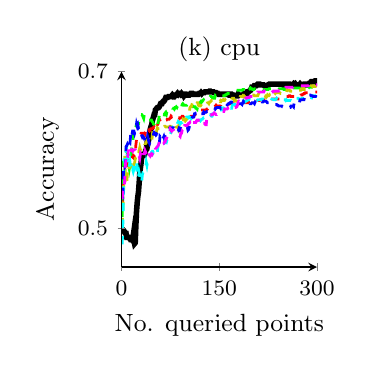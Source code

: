 % This file was created by matlab2tikz v0.0.7.
% Copyright (c) 2008--2010, Nico Schlömer <nico.schloemer@gmail.com>
% All rights reserved.
% 
% The latest updates can be retrieved from
%   http://www.mathworks.com/matlabcentral/fileexchange/22022-matlab2tikz
% where you can also make suggestions and rate matlab2tikz.
% 
\begin{tikzpicture}

% defining custom colors
\definecolor{mycolor1}{rgb}{0.8,0.8,0}
\definecolor{mycolor2}{rgb}{0,1,1}
\definecolor{mycolor3}{rgb}{1,0,1}


\begin{axis}[
footnotesize,
width= 1.6in,
height= 1.6in,
xmin=0, xmax=300,
ymin=0.45, ymax=0.7,
ytick={0.5,0.7},
xtick = {0,150,300},
xlabel = {No. queried points},
ylabel = {Accuracy},
title = {(k) cpu},
axis on top,
axis y line = left,
axis x line = bottom
%legend entries={$optimal$,$rand$,$IVM$,$maxent$,$QBC2$,$QBC100$,$SVM$},
 %egend style={nodes=right}
]

\addplot [
color=black,
solid,
line width=2.0pt
]
coordinates{ (1,0.5) (2,0.497) (3,0.497) (4,0.496) (5,0.494) (6,0.493) (7,0.493) (8,0.488) (9,0.488) (10,0.488) (11,0.488) (12,0.487) (13,0.487) (14,0.485) (15,0.485) (16,0.485) (17,0.484) (18,0.49) (19,0.484) (20,0.48) (21,0.481) (22,0.503) (23,0.521) (24,0.532) (25,0.54) (26,0.546) (27,0.557) (28,0.57) (29,0.577) (30,0.583) (31,0.591) (32,0.594) (33,0.594) (34,0.593) (35,0.593) (36,0.595) (37,0.599) (38,0.6) (39,0.607) (40,0.606) (41,0.61) (42,0.615) (43,0.619) (44,0.626) (45,0.629) (46,0.629) (47,0.636) (48,0.639) (49,0.642) (50,0.645) (51,0.645) (52,0.651) (53,0.652) (54,0.653) (55,0.654) (56,0.654) (57,0.654) (58,0.655) (59,0.657) (60,0.659) (61,0.659) (62,0.659) (63,0.661) (64,0.662) (65,0.662) (66,0.663) (67,0.665) (68,0.667) (69,0.667) (70,0.667) (71,0.667) (72,0.668) (73,0.668) (74,0.668) (75,0.668) (76,0.668) (77,0.669) (78,0.67) (79,0.669) (80,0.67) (81,0.67) (82,0.669) (83,0.67) (84,0.67) (85,0.671) (86,0.672) (87,0.671) (88,0.672) (89,0.672) (90,0.672) (91,0.671) (92,0.672) (93,0.671) (94,0.671) (95,0.671) (96,0.669) (97,0.67) (98,0.671) (99,0.671) (100,0.67) (101,0.67) (102,0.67) (103,0.67) (104,0.67) (105,0.671) (106,0.672) (107,0.672) (108,0.672) (109,0.672) (110,0.671) (111,0.671) (112,0.671) (113,0.671) (114,0.671) (115,0.671) (116,0.671) (117,0.671) (118,0.671) (119,0.672) (120,0.672) (121,0.672) (122,0.673) (123,0.672) (124,0.673) (125,0.673) (126,0.673) (127,0.673) (128,0.674) (129,0.674) (130,0.674) (131,0.674) (132,0.674) (133,0.674) (134,0.674) (135,0.675) (136,0.675) (137,0.674) (138,0.674) (139,0.674) (140,0.674) (141,0.674) (142,0.673) (143,0.673) (144,0.673) (145,0.673) (146,0.672) (147,0.672) (148,0.672) (149,0.671) (150,0.671) (151,0.671) (152,0.671) (153,0.671) (154,0.671) (155,0.671) (156,0.671) (157,0.671) (158,0.671) (159,0.671) (160,0.671) (161,0.671) (162,0.671) (163,0.671) (164,0.671) (165,0.67) (166,0.67) (167,0.671) (168,0.671) (169,0.671) (170,0.67) (171,0.67) (172,0.67) (173,0.669) (174,0.669) (175,0.669) (176,0.669) (177,0.669) (178,0.669) (179,0.671) (180,0.67) (181,0.67) (182,0.67) (183,0.67) (184,0.67) (185,0.67) (186,0.67) (187,0.67) (188,0.672) (189,0.672) (190,0.672) (191,0.672) (192,0.672) (193,0.674) (194,0.674) (195,0.674) (196,0.675) (197,0.676) (198,0.676) (199,0.677) (200,0.68) (201,0.68) (202,0.68) (203,0.68) (204,0.682) (205,0.682) (206,0.682) (207,0.682) (208,0.683) (209,0.684) (210,0.684) (211,0.684) (212,0.684) (213,0.683) (214,0.683) (215,0.683) (216,0.683) (217,0.683) (218,0.683) (219,0.682) (220,0.682) (221,0.682) (222,0.682) (223,0.682) (224,0.682) (225,0.683) (226,0.683) (227,0.684) (228,0.684) (229,0.684) (230,0.684) (231,0.684) (232,0.684) (233,0.684) (234,0.684) (235,0.684) (236,0.684) (237,0.684) (238,0.684) (239,0.684) (240,0.684) (241,0.684) (242,0.684) (243,0.684) (244,0.684) (245,0.684) (246,0.684) (247,0.684) (248,0.683) (249,0.684) (250,0.684) (251,0.684) (252,0.684) (253,0.684) (254,0.684) (255,0.684) (256,0.684) (257,0.684) (258,0.684) (259,0.683) (260,0.683) (261,0.683) (262,0.683) (263,0.683) (264,0.684) (265,0.683) (266,0.683) (267,0.684) (268,0.683) (269,0.683) (270,0.683) (271,0.683) (272,0.683) (273,0.683) (274,0.684) (275,0.683) (276,0.683) (277,0.683) (278,0.683) (279,0.683) (280,0.684) (281,0.684) (282,0.684) (283,0.683) (284,0.683) (285,0.683) (286,0.684) (287,0.684) (288,0.685) (289,0.685) (290,0.686) (291,0.687) (292,0.687) (293,0.687) (294,0.687) (295,0.687) (296,0.687) (297,0.688) (298,0.688) (299,0.687) (300,0.688)
};

\addplot [
color=red,
dashed,
line width=1.0pt
]
coordinates{ (1,0.529) (2,0.542) (3,0.56) (4,0.565) (5,0.558) (6,0.57) (7,0.576) (8,0.58) (9,0.586) (10,0.587) (11,0.591) (12,0.593) (13,0.595) (14,0.593) (15,0.595) (16,0.591) (17,0.591) (18,0.59) (19,0.592) (20,0.591) (21,0.595) (22,0.606) (23,0.613) (24,0.615) (25,0.615) (26,0.615) (27,0.616) (28,0.62) (29,0.62) (30,0.621) (31,0.621) (32,0.621) (33,0.62) (34,0.62) (35,0.621) (36,0.62) (37,0.624) (38,0.625) (39,0.626) (40,0.622) (41,0.624) (42,0.625) (43,0.624) (44,0.625) (45,0.627) (46,0.627) (47,0.627) (48,0.628) (49,0.628) (50,0.629) (51,0.626) (52,0.628) (53,0.63) (54,0.633) (55,0.632) (56,0.633) (57,0.638) (58,0.638) (59,0.638) (60,0.639) (61,0.639) (62,0.639) (63,0.641) (64,0.641) (65,0.641) (66,0.641) (67,0.638) (68,0.638) (69,0.638) (70,0.639) (71,0.639) (72,0.639) (73,0.639) (74,0.64) (75,0.641) (76,0.643) (77,0.642) (78,0.643) (79,0.642) (80,0.643) (81,0.642) (82,0.642) (83,0.642) (84,0.641) (85,0.641) (86,0.641) (87,0.641) (88,0.641) (89,0.64) (90,0.641) (91,0.641) (92,0.641) (93,0.643) (94,0.643) (95,0.642) (96,0.643) (97,0.644) (98,0.643) (99,0.644) (100,0.645) (101,0.644) (102,0.643) (103,0.644) (104,0.643) (105,0.642) (106,0.642) (107,0.643) (108,0.643) (109,0.643) (110,0.643) (111,0.643) (112,0.645) (113,0.645) (114,0.649) (115,0.649) (116,0.65) (117,0.65) (118,0.65) (119,0.651) (120,0.651) (121,0.651) (122,0.651) (123,0.651) (124,0.651) (125,0.651) (126,0.651) (127,0.651) (128,0.651) (129,0.65) (130,0.65) (131,0.652) (132,0.652) (133,0.653) (134,0.652) (135,0.652) (136,0.653) (137,0.653) (138,0.654) (139,0.654) (140,0.654) (141,0.655) (142,0.655) (143,0.655) (144,0.656) (145,0.657) (146,0.656) (147,0.656) (148,0.656) (149,0.656) (150,0.656) (151,0.656) (152,0.656) (153,0.658) (154,0.658) (155,0.658) (156,0.657) (157,0.657) (158,0.657) (159,0.657) (160,0.657) (161,0.658) (162,0.658) (163,0.658) (164,0.658) (165,0.659) (166,0.659) (167,0.659) (168,0.659) (169,0.659) (170,0.659) (171,0.659) (172,0.659) (173,0.658) (174,0.659) (175,0.66) (176,0.66) (177,0.66) (178,0.66) (179,0.66) (180,0.659) (181,0.659) (182,0.659) (183,0.659) (184,0.659) (185,0.66) (186,0.66) (187,0.66) (188,0.66) (189,0.66) (190,0.66) (191,0.661) (192,0.66) (193,0.66) (194,0.66) (195,0.661) (196,0.661) (197,0.661) (198,0.662) (199,0.662) (200,0.662) (201,0.662) (202,0.662) (203,0.662) (204,0.661) (205,0.661) (206,0.662) (207,0.662) (208,0.663) (209,0.663) (210,0.663) (211,0.663) (212,0.663) (213,0.664) (214,0.664) (215,0.664) (216,0.664) (217,0.664) (218,0.664) (219,0.664) (220,0.663) (221,0.664) (222,0.663) (223,0.663) (224,0.663) (225,0.663) (226,0.664) (227,0.665) (228,0.665) (229,0.665) (230,0.665) (231,0.665) (232,0.665) (233,0.665) (234,0.665) (235,0.665) (236,0.665) (237,0.665) (238,0.665) (239,0.665) (240,0.665) (241,0.665) (242,0.665) (243,0.665) (244,0.665) (245,0.666) (246,0.666) (247,0.667) (248,0.667) (249,0.667) (250,0.667) (251,0.667) (252,0.668) (253,0.668) (254,0.668) (255,0.668) (256,0.668) (257,0.669) (258,0.669) (259,0.669) (260,0.668) (261,0.668) (262,0.668) (263,0.668) (264,0.668) (265,0.668) (266,0.668) (267,0.668) (268,0.668) (269,0.669) (270,0.668) (271,0.669) (272,0.669) (273,0.67) (274,0.669) (275,0.67) (276,0.67) (277,0.67) (278,0.671) (279,0.671) (280,0.672) (281,0.672) (282,0.673) (283,0.673) (284,0.673) (285,0.673) (286,0.673) (287,0.673) (288,0.673) (289,0.673) (290,0.673) (291,0.673) (292,0.674) (293,0.674) (294,0.674) (295,0.674) (296,0.674) (297,0.674) (298,0.674) (299,0.674) (300,0.674)
};

\addplot [
color=green,
dashed,
line width=1.0pt
]
coordinates{ (1,0.514) (2,0.548) (3,0.584) (4,0.584) (5,0.593) (6,0.593) (7,0.599) (8,0.597) (9,0.597) (10,0.586) (11,0.582) (12,0.576) (13,0.581) (14,0.593) (15,0.596) (16,0.605) (17,0.605) (18,0.624) (19,0.624) (20,0.629) (21,0.627) (22,0.629) (23,0.633) (24,0.634) (25,0.633) (26,0.633) (27,0.638) (28,0.642) (29,0.645) (30,0.645) (31,0.645) (32,0.644) (33,0.642) (34,0.64) (35,0.645) (36,0.644) (37,0.642) (38,0.642) (39,0.641) (40,0.64) (41,0.639) (42,0.638) (43,0.638) (44,0.638) (45,0.638) (46,0.638) (47,0.636) (48,0.635) (49,0.633) (50,0.632) (51,0.63) (52,0.629) (53,0.628) (54,0.628) (55,0.628) (56,0.635) (57,0.638) (58,0.644) (59,0.645) (60,0.645) (61,0.645) (62,0.644) (63,0.643) (64,0.642) (65,0.641) (66,0.646) (67,0.647) (68,0.648) (69,0.646) (70,0.65) (71,0.651) (72,0.651) (73,0.652) (74,0.652) (75,0.654) (76,0.654) (77,0.654) (78,0.653) (79,0.653) (80,0.653) (81,0.652) (82,0.654) (83,0.654) (84,0.655) (85,0.654) (86,0.656) (87,0.654) (88,0.654) (89,0.653) (90,0.653) (91,0.655) (92,0.654) (93,0.658) (94,0.659) (95,0.658) (96,0.657) (97,0.657) (98,0.657) (99,0.657) (100,0.657) (101,0.659) (102,0.659) (103,0.658) (104,0.658) (105,0.657) (106,0.657) (107,0.658) (108,0.658) (109,0.658) (110,0.655) (111,0.655) (112,0.655) (113,0.655) (114,0.653) (115,0.653) (116,0.652) (117,0.656) (118,0.654) (119,0.658) (120,0.657) (121,0.661) (122,0.662) (123,0.661) (124,0.662) (125,0.663) (126,0.664) (127,0.663) (128,0.664) (129,0.664) (130,0.664) (131,0.664) (132,0.666) (133,0.666) (134,0.666) (135,0.666) (136,0.668) (137,0.668) (138,0.668) (139,0.667) (140,0.667) (141,0.666) (142,0.666) (143,0.666) (144,0.669) (145,0.668) (146,0.669) (147,0.669) (148,0.668) (149,0.668) (150,0.668) (151,0.669) (152,0.669) (153,0.669) (154,0.669) (155,0.669) (156,0.669) (157,0.669) (158,0.669) (159,0.67) (160,0.67) (161,0.671) (162,0.671) (163,0.672) (164,0.672) (165,0.672) (166,0.672) (167,0.673) (168,0.674) (169,0.675) (170,0.675) (171,0.675) (172,0.675) (173,0.675) (174,0.675) (175,0.675) (176,0.676) (177,0.676) (178,0.676) (179,0.676) (180,0.676) (181,0.676) (182,0.676) (183,0.676) (184,0.676) (185,0.676) (186,0.677) (187,0.677) (188,0.677) (189,0.676) (190,0.678) (191,0.677) (192,0.678) (193,0.677) (194,0.679) (195,0.679) (196,0.679) (197,0.678) (198,0.679) (199,0.678) (200,0.678) (201,0.677) (202,0.677) (203,0.677) (204,0.678) (205,0.678) (206,0.678) (207,0.678) (208,0.678) (209,0.679) (210,0.679) (211,0.679) (212,0.678) (213,0.678) (214,0.678) (215,0.678) (216,0.678) (217,0.677) (218,0.677) (219,0.677) (220,0.677) (221,0.677) (222,0.677) (223,0.677) (224,0.677) (225,0.677) (226,0.678) (227,0.678) (228,0.678) (229,0.678) (230,0.678) (231,0.678) (232,0.678) (233,0.678) (234,0.678) (235,0.678) (236,0.678) (237,0.678) (238,0.678) (239,0.678) (240,0.677) (241,0.677) (242,0.678) (243,0.678) (244,0.678) (245,0.678) (246,0.678) (247,0.678) (248,0.678) (249,0.677) (250,0.677) (251,0.677) (252,0.678) (253,0.677) (254,0.677) (255,0.677) (256,0.677) (257,0.677) (258,0.678) (259,0.678) (260,0.678) (261,0.679) (262,0.678) (263,0.679) (264,0.679) (265,0.679) (266,0.679) (267,0.679) (268,0.679) (269,0.679) (270,0.679) (271,0.679) (272,0.679) (273,0.679) (274,0.679) (275,0.679) (276,0.679) (277,0.678) (278,0.678) (279,0.678) (280,0.678) (281,0.679) (282,0.679) (283,0.679) (284,0.679) (285,0.681) (286,0.681) (287,0.681) (288,0.68) (289,0.681) (290,0.681) (291,0.68) (292,0.68) (293,0.681) (294,0.681) (295,0.682) (296,0.681) (297,0.681) (298,0.681) (299,0.681) (300,0.681)
};

\addplot [
color=mycolor1,
dashed,
line width=1.0pt
]
coordinates{ (1,0.502) (2,0.521) (3,0.542) (4,0.575) (5,0.592) (6,0.561) (7,0.561) (8,0.558) (9,0.569) (10,0.576) (11,0.573) (12,0.579) (13,0.578) (14,0.578) (15,0.587) (16,0.586) (17,0.583) (18,0.581) (19,0.581) (20,0.583) (21,0.588) (22,0.591) (23,0.598) (24,0.598) (25,0.599) (26,0.598) (27,0.599) (28,0.603) (29,0.6) (30,0.602) (31,0.606) (32,0.606) (33,0.609) (34,0.609) (35,0.608) (36,0.608) (37,0.608) (38,0.609) (39,0.612) (40,0.613) (41,0.614) (42,0.613) (43,0.612) (44,0.609) (45,0.608) (46,0.609) (47,0.616) (48,0.624) (49,0.621) (50,0.62) (51,0.62) (52,0.621) (53,0.619) (54,0.625) (55,0.628) (56,0.627) (57,0.627) (58,0.627) (59,0.627) (60,0.627) (61,0.627) (62,0.625) (63,0.626) (64,0.626) (65,0.628) (66,0.63) (67,0.63) (68,0.629) (69,0.629) (70,0.629) (71,0.629) (72,0.629) (73,0.629) (74,0.63) (75,0.63) (76,0.627) (77,0.628) (78,0.629) (79,0.63) (80,0.629) (81,0.629) (82,0.63) (83,0.631) (84,0.629) (85,0.629) (86,0.629) (87,0.627) (88,0.632) (89,0.631) (90,0.631) (91,0.633) (92,0.633) (93,0.637) (94,0.639) (95,0.638) (96,0.638) (97,0.639) (98,0.637) (99,0.638) (100,0.639) (101,0.641) (102,0.641) (103,0.645) (104,0.648) (105,0.654) (106,0.655) (107,0.655) (108,0.658) (109,0.66) (110,0.661) (111,0.661) (112,0.66) (113,0.661) (114,0.658) (115,0.658) (116,0.66) (117,0.66) (118,0.657) (119,0.656) (120,0.656) (121,0.656) (122,0.657) (123,0.659) (124,0.659) (125,0.657) (126,0.658) (127,0.658) (128,0.658) (129,0.657) (130,0.658) (131,0.659) (132,0.66) (133,0.66) (134,0.659) (135,0.661) (136,0.661) (137,0.662) (138,0.663) (139,0.663) (140,0.663) (141,0.663) (142,0.662) (143,0.662) (144,0.662) (145,0.662) (146,0.662) (147,0.663) (148,0.663) (149,0.663) (150,0.663) (151,0.662) (152,0.663) (153,0.662) (154,0.663) (155,0.663) (156,0.664) (157,0.663) (158,0.663) (159,0.664) (160,0.663) (161,0.663) (162,0.663) (163,0.664) (164,0.664) (165,0.665) (166,0.665) (167,0.665) (168,0.663) (169,0.665) (170,0.666) (171,0.666) (172,0.666) (173,0.663) (174,0.663) (175,0.663) (176,0.662) (177,0.662) (178,0.66) (179,0.664) (180,0.664) (181,0.667) (182,0.668) (183,0.668) (184,0.668) (185,0.668) (186,0.669) (187,0.668) (188,0.669) (189,0.668) (190,0.667) (191,0.668) (192,0.669) (193,0.669) (194,0.669) (195,0.669) (196,0.669) (197,0.669) (198,0.67) (199,0.671) (200,0.67) (201,0.67) (202,0.67) (203,0.67) (204,0.669) (205,0.669) (206,0.669) (207,0.669) (208,0.669) (209,0.669) (210,0.671) (211,0.671) (212,0.669) (213,0.669) (214,0.668) (215,0.668) (216,0.668) (217,0.668) (218,0.667) (219,0.666) (220,0.666) (221,0.668) (222,0.667) (223,0.668) (224,0.67) (225,0.669) (226,0.669) (227,0.67) (228,0.668) (229,0.67) (230,0.669) (231,0.669) (232,0.669) (233,0.669) (234,0.67) (235,0.673) (236,0.672) (237,0.673) (238,0.673) (239,0.673) (240,0.673) (241,0.673) (242,0.673) (243,0.673) (244,0.672) (245,0.672) (246,0.671) (247,0.672) (248,0.672) (249,0.671) (250,0.672) (251,0.672) (252,0.672) (253,0.672) (254,0.677) (255,0.676) (256,0.676) (257,0.676) (258,0.676) (259,0.675) (260,0.675) (261,0.675) (262,0.675) (263,0.675) (264,0.675) (265,0.675) (266,0.675) (267,0.675) (268,0.675) (269,0.677) (270,0.677) (271,0.677) (272,0.676) (273,0.676) (274,0.676) (275,0.676) (276,0.677) (277,0.678) (278,0.677) (279,0.677) (280,0.678) (281,0.677) (282,0.677) (283,0.677) (284,0.677) (285,0.68) (286,0.68) (287,0.68) (288,0.68) (289,0.68) (290,0.679) (291,0.682) (292,0.682) (293,0.681) (294,0.682) (295,0.682) (296,0.681) (297,0.681) (298,0.681) (299,0.681) (300,0.68)
};

\addplot [
color=mycolor2,
dashed,
line width=1.0pt
]
coordinates{ (1,0.479) (2,0.503) (3,0.543) (4,0.589) (5,0.584) (6,0.589) (7,0.598) (8,0.606) (9,0.585) (10,0.583) (11,0.576) (12,0.579) (13,0.584) (14,0.577) (15,0.573) (16,0.572) (17,0.575) (18,0.572) (19,0.575) (20,0.578) (21,0.581) (22,0.586) (23,0.585) (24,0.571) (25,0.572) (26,0.565) (27,0.571) (28,0.567) (29,0.558) (30,0.559) (31,0.56) (32,0.568) (33,0.571) (34,0.571) (35,0.572) (36,0.576) (37,0.577) (38,0.584) (39,0.58) (40,0.585) (41,0.585) (42,0.591) (43,0.591) (44,0.592) (45,0.595) (46,0.597) (47,0.598) (48,0.598) (49,0.596) (50,0.597) (51,0.599) (52,0.6) (53,0.599) (54,0.6) (55,0.597) (56,0.605) (57,0.607) (58,0.606) (59,0.606) (60,0.607) (61,0.608) (62,0.61) (63,0.609) (64,0.612) (65,0.612) (66,0.613) (67,0.61) (68,0.611) (69,0.61) (70,0.613) (71,0.615) (72,0.618) (73,0.62) (74,0.621) (75,0.62) (76,0.622) (77,0.627) (78,0.628) (79,0.626) (80,0.626) (81,0.627) (82,0.627) (83,0.627) (84,0.628) (85,0.629) (86,0.634) (87,0.636) (88,0.635) (89,0.635) (90,0.633) (91,0.634) (92,0.635) (93,0.635) (94,0.638) (95,0.637) (96,0.64) (97,0.64) (98,0.641) (99,0.641) (100,0.642) (101,0.642) (102,0.642) (103,0.641) (104,0.642) (105,0.641) (106,0.641) (107,0.64) (108,0.641) (109,0.641) (110,0.641) (111,0.641) (112,0.642) (113,0.642) (114,0.641) (115,0.64) (116,0.641) (117,0.64) (118,0.638) (119,0.638) (120,0.638) (121,0.637) (122,0.638) (123,0.639) (124,0.639) (125,0.64) (126,0.641) (127,0.641) (128,0.643) (129,0.643) (130,0.643) (131,0.643) (132,0.645) (133,0.644) (134,0.644) (135,0.645) (136,0.645) (137,0.644) (138,0.643) (139,0.643) (140,0.646) (141,0.646) (142,0.646) (143,0.646) (144,0.647) (145,0.647) (146,0.647) (147,0.647) (148,0.648) (149,0.648) (150,0.647) (151,0.651) (152,0.651) (153,0.651) (154,0.653) (155,0.652) (156,0.653) (157,0.652) (158,0.652) (159,0.654) (160,0.655) (161,0.654) (162,0.654) (163,0.655) (164,0.654) (165,0.655) (166,0.655) (167,0.654) (168,0.653) (169,0.653) (170,0.657) (171,0.658) (172,0.658) (173,0.658) (174,0.658) (175,0.658) (176,0.658) (177,0.659) (178,0.659) (179,0.659) (180,0.659) (181,0.659) (182,0.659) (183,0.66) (184,0.661) (185,0.661) (186,0.661) (187,0.661) (188,0.662) (189,0.661) (190,0.662) (191,0.662) (192,0.663) (193,0.663) (194,0.664) (195,0.664) (196,0.664) (197,0.664) (198,0.663) (199,0.663) (200,0.663) (201,0.662) (202,0.662) (203,0.663) (204,0.663) (205,0.663) (206,0.664) (207,0.663) (208,0.663) (209,0.664) (210,0.664) (211,0.664) (212,0.664) (213,0.664) (214,0.664) (215,0.665) (216,0.665) (217,0.665) (218,0.664) (219,0.664) (220,0.664) (221,0.664) (222,0.664) (223,0.664) (224,0.664) (225,0.664) (226,0.664) (227,0.664) (228,0.666) (229,0.666) (230,0.665) (231,0.665) (232,0.665) (233,0.664) (234,0.664) (235,0.664) (236,0.664) (237,0.665) (238,0.666) (239,0.665) (240,0.665) (241,0.664) (242,0.665) (243,0.665) (244,0.664) (245,0.664) (246,0.664) (247,0.663) (248,0.663) (249,0.664) (250,0.664) (251,0.664) (252,0.663) (253,0.664) (254,0.663) (255,0.663) (256,0.663) (257,0.663) (258,0.663) (259,0.663) (260,0.663) (261,0.662) (262,0.662) (263,0.666) (264,0.666) (265,0.666) (266,0.666) (267,0.666) (268,0.666) (269,0.666) (270,0.666) (271,0.666) (272,0.665) (273,0.665) (274,0.665) (275,0.665) (276,0.665) (277,0.666) (278,0.666) (279,0.665) (280,0.665) (281,0.665) (282,0.665) (283,0.665) (284,0.665) (285,0.665) (286,0.665) (287,0.665) (288,0.664) (289,0.664) (290,0.664) (291,0.664) (292,0.667) (293,0.669) (294,0.669) (295,0.669) (296,0.669) (297,0.669) (298,0.668) (299,0.668) (300,0.668)
};

\addplot [
color=blue,
dashed,
line width=1.0pt
]
coordinates{ (1,0.545) (2,0.543) (3,0.573) (4,0.581) (5,0.578) (6,0.58) (7,0.604) (8,0.605) (9,0.607) (10,0.605) (11,0.603) (12,0.61) (13,0.609) (14,0.619) (15,0.614) (16,0.619) (17,0.624) (18,0.624) (19,0.624) (20,0.621) (21,0.624) (22,0.627) (23,0.633) (24,0.63) (25,0.632) (26,0.628) (27,0.629) (28,0.626) (29,0.623) (30,0.622) (31,0.618) (32,0.616) (33,0.617) (34,0.616) (35,0.615) (36,0.611) (37,0.612) (38,0.612) (39,0.611) (40,0.617) (41,0.614) (42,0.61) (43,0.608) (44,0.61) (45,0.611) (46,0.611) (47,0.613) (48,0.615) (49,0.62) (50,0.622) (51,0.621) (52,0.621) (53,0.619) (54,0.62) (55,0.619) (56,0.618) (57,0.616) (58,0.608) (59,0.617) (60,0.616) (61,0.616) (62,0.612) (63,0.611) (64,0.615) (65,0.617) (66,0.614) (67,0.619) (68,0.622) (69,0.622) (70,0.624) (71,0.625) (72,0.626) (73,0.627) (74,0.628) (75,0.626) (76,0.625) (77,0.625) (78,0.628) (79,0.628) (80,0.628) (81,0.627) (82,0.627) (83,0.627) (84,0.629) (85,0.629) (86,0.624) (87,0.624) (88,0.627) (89,0.626) (90,0.625) (91,0.629) (92,0.63) (93,0.63) (94,0.628) (95,0.628) (96,0.628) (97,0.627) (98,0.628) (99,0.628) (100,0.629) (101,0.629) (102,0.625) (103,0.626) (104,0.629) (105,0.633) (106,0.634) (107,0.635) (108,0.64) (109,0.642) (110,0.642) (111,0.642) (112,0.646) (113,0.646) (114,0.647) (115,0.647) (116,0.647) (117,0.649) (118,0.65) (119,0.649) (120,0.649) (121,0.648) (122,0.646) (123,0.646) (124,0.646) (125,0.646) (126,0.648) (127,0.647) (128,0.648) (129,0.648) (130,0.648) (131,0.649) (132,0.649) (133,0.649) (134,0.649) (135,0.649) (136,0.65) (137,0.651) (138,0.651) (139,0.651) (140,0.65) (141,0.65) (142,0.651) (143,0.651) (144,0.653) (145,0.653) (146,0.654) (147,0.654) (148,0.654) (149,0.654) (150,0.654) (151,0.654) (152,0.653) (153,0.654) (154,0.654) (155,0.654) (156,0.655) (157,0.655) (158,0.654) (159,0.653) (160,0.655) (161,0.656) (162,0.657) (163,0.658) (164,0.659) (165,0.659) (166,0.66) (167,0.66) (168,0.661) (169,0.661) (170,0.66) (171,0.66) (172,0.659) (173,0.659) (174,0.659) (175,0.658) (176,0.658) (177,0.658) (178,0.658) (179,0.66) (180,0.66) (181,0.659) (182,0.659) (183,0.659) (184,0.659) (185,0.658) (186,0.66) (187,0.662) (188,0.661) (189,0.662) (190,0.661) (191,0.66) (192,0.66) (193,0.659) (194,0.66) (195,0.659) (196,0.66) (197,0.659) (198,0.659) (199,0.659) (200,0.66) (201,0.66) (202,0.66) (203,0.66) (204,0.659) (205,0.661) (206,0.66) (207,0.661) (208,0.66) (209,0.66) (210,0.66) (211,0.659) (212,0.659) (213,0.66) (214,0.661) (215,0.662) (216,0.661) (217,0.661) (218,0.662) (219,0.662) (220,0.662) (221,0.662) (222,0.662) (223,0.661) (224,0.66) (225,0.66) (226,0.66) (227,0.659) (228,0.658) (229,0.659) (230,0.659) (231,0.659) (232,0.659) (233,0.659) (234,0.659) (235,0.659) (236,0.658) (237,0.658) (238,0.658) (239,0.657) (240,0.657) (241,0.656) (242,0.656) (243,0.656) (244,0.656) (245,0.656) (246,0.656) (247,0.655) (248,0.655) (249,0.655) (250,0.654) (251,0.654) (252,0.654) (253,0.655) (254,0.654) (255,0.654) (256,0.654) (257,0.654) (258,0.654) (259,0.654) (260,0.656) (261,0.656) (262,0.656) (263,0.656) (264,0.655) (265,0.66) (266,0.66) (267,0.66) (268,0.659) (269,0.659) (270,0.659) (271,0.661) (272,0.66) (273,0.66) (274,0.664) (275,0.664) (276,0.664) (277,0.664) (278,0.664) (279,0.664) (280,0.664) (281,0.667) (282,0.666) (283,0.666) (284,0.666) (285,0.666) (286,0.67) (287,0.67) (288,0.67) (289,0.67) (290,0.67) (291,0.669) (292,0.669) (293,0.669) (294,0.668) (295,0.668) (296,0.668) (297,0.668) (298,0.668) (299,0.668) (300,0.667)
};

\addplot [
color=mycolor3,
dashed,
line width=1.0pt
]
coordinates{ (1,0.537) (2,0.548) (3,0.547) (4,0.552) (5,0.563) (6,0.581) (7,0.589) (8,0.59) (9,0.586) (10,0.596) (11,0.603) (12,0.606) (13,0.602) (14,0.601) (15,0.599) (16,0.599) (17,0.598) (18,0.6) (19,0.6) (20,0.6) (21,0.6) (22,0.599) (23,0.6) (24,0.599) (25,0.598) (26,0.595) (27,0.592) (28,0.589) (29,0.595) (30,0.593) (31,0.596) (32,0.596) (33,0.599) (34,0.595) (35,0.595) (36,0.599) (37,0.597) (38,0.595) (39,0.594) (40,0.594) (41,0.595) (42,0.599) (43,0.593) (44,0.592) (45,0.594) (46,0.595) (47,0.594) (48,0.596) (49,0.602) (50,0.602) (51,0.604) (52,0.602) (53,0.602) (54,0.603) (55,0.604) (56,0.605) (57,0.607) (58,0.61) (59,0.609) (60,0.612) (61,0.612) (62,0.611) (63,0.61) (64,0.611) (65,0.609) (66,0.61) (67,0.61) (68,0.614) (69,0.614) (70,0.617) (71,0.618) (72,0.617) (73,0.622) (74,0.622) (75,0.627) (76,0.626) (77,0.624) (78,0.625) (79,0.625) (80,0.625) (81,0.622) (82,0.622) (83,0.622) (84,0.621) (85,0.621) (86,0.621) (87,0.62) (88,0.619) (89,0.618) (90,0.617) (91,0.621) (92,0.621) (93,0.624) (94,0.623) (95,0.623) (96,0.622) (97,0.631) (98,0.631) (99,0.631) (100,0.631) (101,0.632) (102,0.632) (103,0.634) (104,0.634) (105,0.635) (106,0.633) (107,0.632) (108,0.63) (109,0.635) (110,0.635) (111,0.635) (112,0.635) (113,0.635) (114,0.635) (115,0.637) (116,0.638) (117,0.638) (118,0.638) (119,0.636) (120,0.637) (121,0.635) (122,0.635) (123,0.637) (124,0.635) (125,0.634) (126,0.634) (127,0.634) (128,0.633) (129,0.632) (130,0.632) (131,0.642) (132,0.643) (133,0.642) (134,0.642) (135,0.644) (136,0.644) (137,0.644) (138,0.645) (139,0.645) (140,0.645) (141,0.646) (142,0.647) (143,0.646) (144,0.646) (145,0.645) (146,0.645) (147,0.646) (148,0.648) (149,0.648) (150,0.647) (151,0.647) (152,0.647) (153,0.648) (154,0.648) (155,0.649) (156,0.649) (157,0.649) (158,0.652) (159,0.652) (160,0.652) (161,0.652) (162,0.652) (163,0.653) (164,0.651) (165,0.652) (166,0.653) (167,0.653) (168,0.653) (169,0.653) (170,0.654) (171,0.654) (172,0.654) (173,0.654) (174,0.654) (175,0.654) (176,0.655) (177,0.655) (178,0.657) (179,0.661) (180,0.662) (181,0.661) (182,0.663) (183,0.664) (184,0.664) (185,0.664) (186,0.664) (187,0.665) (188,0.665) (189,0.665) (190,0.666) (191,0.666) (192,0.666) (193,0.667) (194,0.667) (195,0.667) (196,0.667) (197,0.668) (198,0.668) (199,0.668) (200,0.668) (201,0.668) (202,0.668) (203,0.668) (204,0.669) (205,0.669) (206,0.669) (207,0.669) (208,0.67) (209,0.674) (210,0.674) (211,0.674) (212,0.674) (213,0.674) (214,0.674) (215,0.674) (216,0.674) (217,0.674) (218,0.674) (219,0.675) (220,0.674) (221,0.674) (222,0.674) (223,0.673) (224,0.673) (225,0.674) (226,0.674) (227,0.674) (228,0.674) (229,0.674) (230,0.673) (231,0.674) (232,0.674) (233,0.675) (234,0.675) (235,0.675) (236,0.675) (237,0.675) (238,0.675) (239,0.675) (240,0.675) (241,0.675) (242,0.676) (243,0.676) (244,0.677) (245,0.677) (246,0.678) (247,0.678) (248,0.68) (249,0.679) (250,0.679) (251,0.679) (252,0.68) (253,0.68) (254,0.68) (255,0.68) (256,0.68) (257,0.68) (258,0.68) (259,0.68) (260,0.68) (261,0.68) (262,0.68) (263,0.68) (264,0.681) (265,0.681) (266,0.681) (267,0.681) (268,0.682) (269,0.682) (270,0.682) (271,0.682) (272,0.682) (273,0.682) (274,0.682) (275,0.682) (276,0.682) (277,0.682) (278,0.682) (279,0.682) (280,0.682) (281,0.682) (282,0.682) (283,0.682) (284,0.682) (285,0.682) (286,0.682) (287,0.682) (288,0.683) (289,0.682) (290,0.683) (291,0.683) (292,0.683) (293,0.683) (294,0.682) (295,0.683) (296,0.683) (297,0.683) (298,0.683) (299,0.683) (300,0.683)
};

\end{axis}
\end{tikzpicture}

